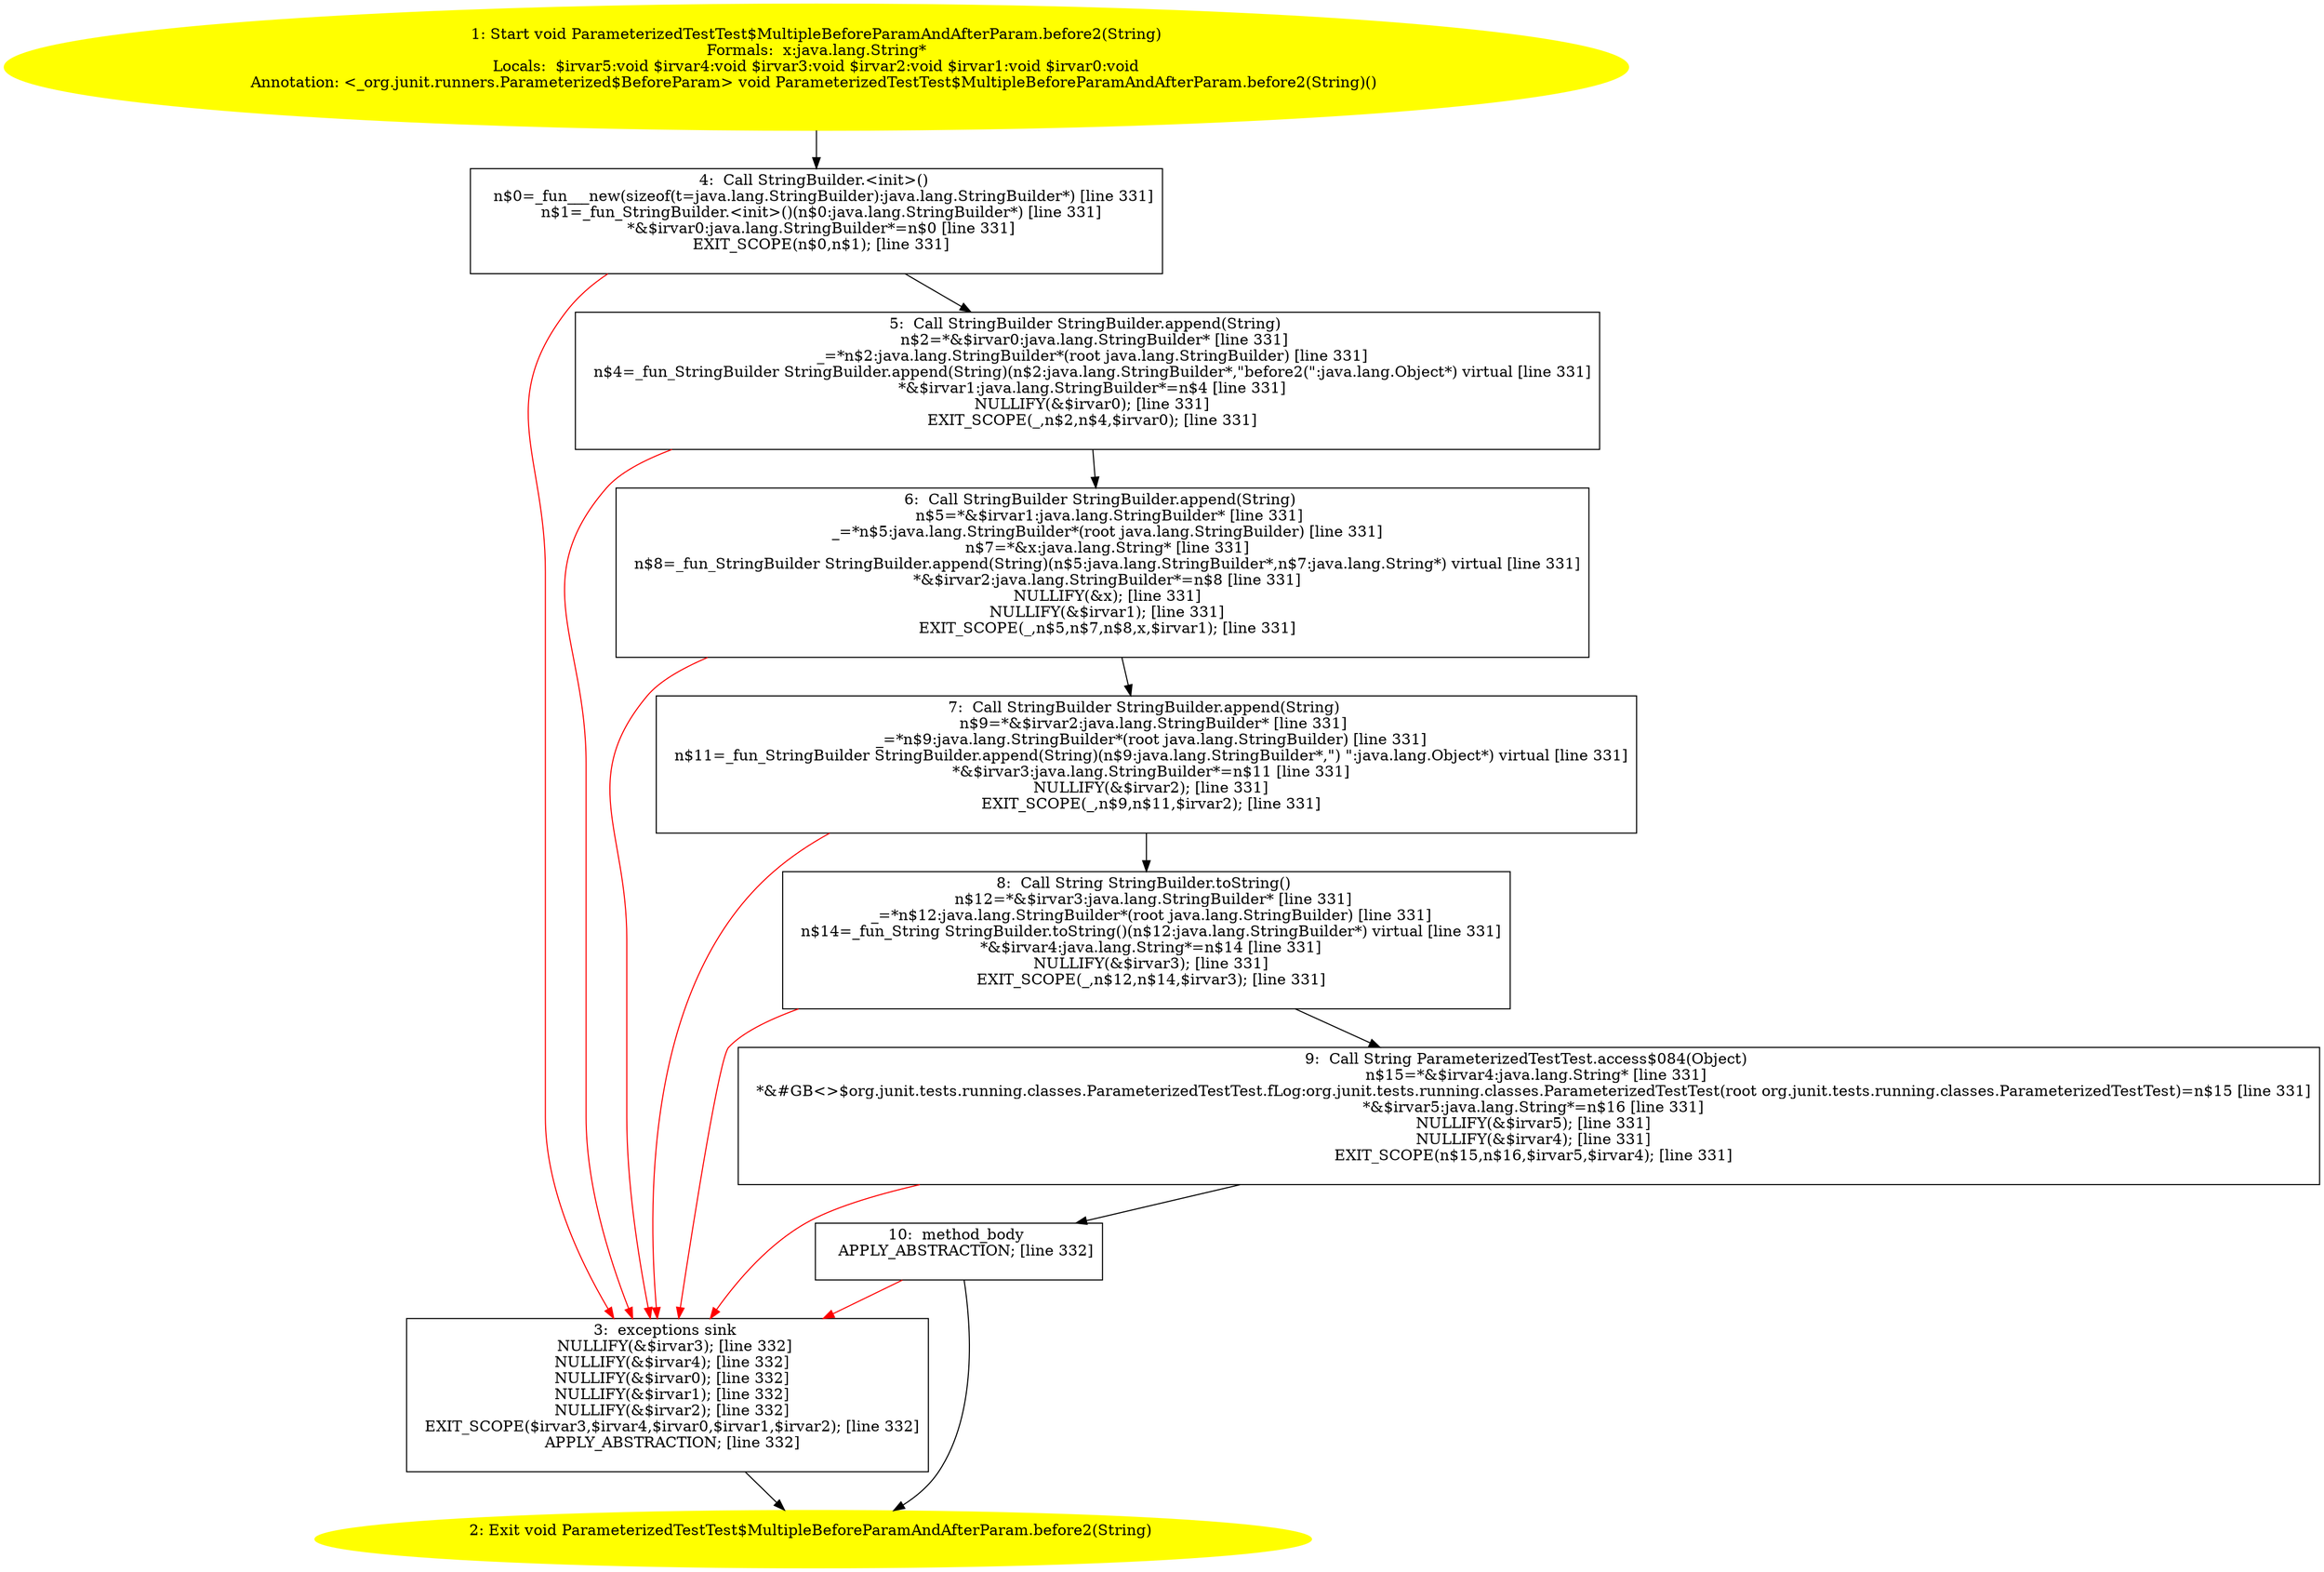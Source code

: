 /* @generated */
digraph cfg {
"org.junit.tests.running.classes.ParameterizedTestTest$MultipleBeforeParamAndAfterParam.before2(java..83252315690fba9b0bf6e3ad63496985_1" [label="1: Start void ParameterizedTestTest$MultipleBeforeParamAndAfterParam.before2(String)\nFormals:  x:java.lang.String*\nLocals:  $irvar5:void $irvar4:void $irvar3:void $irvar2:void $irvar1:void $irvar0:void\nAnnotation: <_org.junit.runners.Parameterized$BeforeParam> void ParameterizedTestTest$MultipleBeforeParamAndAfterParam.before2(String)() \n  " color=yellow style=filled]
	

	 "org.junit.tests.running.classes.ParameterizedTestTest$MultipleBeforeParamAndAfterParam.before2(java..83252315690fba9b0bf6e3ad63496985_1" -> "org.junit.tests.running.classes.ParameterizedTestTest$MultipleBeforeParamAndAfterParam.before2(java..83252315690fba9b0bf6e3ad63496985_4" ;
"org.junit.tests.running.classes.ParameterizedTestTest$MultipleBeforeParamAndAfterParam.before2(java..83252315690fba9b0bf6e3ad63496985_2" [label="2: Exit void ParameterizedTestTest$MultipleBeforeParamAndAfterParam.before2(String) \n  " color=yellow style=filled]
	

"org.junit.tests.running.classes.ParameterizedTestTest$MultipleBeforeParamAndAfterParam.before2(java..83252315690fba9b0bf6e3ad63496985_3" [label="3:  exceptions sink \n   NULLIFY(&$irvar3); [line 332]\n  NULLIFY(&$irvar4); [line 332]\n  NULLIFY(&$irvar0); [line 332]\n  NULLIFY(&$irvar1); [line 332]\n  NULLIFY(&$irvar2); [line 332]\n  EXIT_SCOPE($irvar3,$irvar4,$irvar0,$irvar1,$irvar2); [line 332]\n  APPLY_ABSTRACTION; [line 332]\n " shape="box"]
	

	 "org.junit.tests.running.classes.ParameterizedTestTest$MultipleBeforeParamAndAfterParam.before2(java..83252315690fba9b0bf6e3ad63496985_3" -> "org.junit.tests.running.classes.ParameterizedTestTest$MultipleBeforeParamAndAfterParam.before2(java..83252315690fba9b0bf6e3ad63496985_2" ;
"org.junit.tests.running.classes.ParameterizedTestTest$MultipleBeforeParamAndAfterParam.before2(java..83252315690fba9b0bf6e3ad63496985_4" [label="4:  Call StringBuilder.<init>() \n   n$0=_fun___new(sizeof(t=java.lang.StringBuilder):java.lang.StringBuilder*) [line 331]\n  n$1=_fun_StringBuilder.<init>()(n$0:java.lang.StringBuilder*) [line 331]\n  *&$irvar0:java.lang.StringBuilder*=n$0 [line 331]\n  EXIT_SCOPE(n$0,n$1); [line 331]\n " shape="box"]
	

	 "org.junit.tests.running.classes.ParameterizedTestTest$MultipleBeforeParamAndAfterParam.before2(java..83252315690fba9b0bf6e3ad63496985_4" -> "org.junit.tests.running.classes.ParameterizedTestTest$MultipleBeforeParamAndAfterParam.before2(java..83252315690fba9b0bf6e3ad63496985_5" ;
	 "org.junit.tests.running.classes.ParameterizedTestTest$MultipleBeforeParamAndAfterParam.before2(java..83252315690fba9b0bf6e3ad63496985_4" -> "org.junit.tests.running.classes.ParameterizedTestTest$MultipleBeforeParamAndAfterParam.before2(java..83252315690fba9b0bf6e3ad63496985_3" [color="red" ];
"org.junit.tests.running.classes.ParameterizedTestTest$MultipleBeforeParamAndAfterParam.before2(java..83252315690fba9b0bf6e3ad63496985_5" [label="5:  Call StringBuilder StringBuilder.append(String) \n   n$2=*&$irvar0:java.lang.StringBuilder* [line 331]\n  _=*n$2:java.lang.StringBuilder*(root java.lang.StringBuilder) [line 331]\n  n$4=_fun_StringBuilder StringBuilder.append(String)(n$2:java.lang.StringBuilder*,\"before2(\":java.lang.Object*) virtual [line 331]\n  *&$irvar1:java.lang.StringBuilder*=n$4 [line 331]\n  NULLIFY(&$irvar0); [line 331]\n  EXIT_SCOPE(_,n$2,n$4,$irvar0); [line 331]\n " shape="box"]
	

	 "org.junit.tests.running.classes.ParameterizedTestTest$MultipleBeforeParamAndAfterParam.before2(java..83252315690fba9b0bf6e3ad63496985_5" -> "org.junit.tests.running.classes.ParameterizedTestTest$MultipleBeforeParamAndAfterParam.before2(java..83252315690fba9b0bf6e3ad63496985_6" ;
	 "org.junit.tests.running.classes.ParameterizedTestTest$MultipleBeforeParamAndAfterParam.before2(java..83252315690fba9b0bf6e3ad63496985_5" -> "org.junit.tests.running.classes.ParameterizedTestTest$MultipleBeforeParamAndAfterParam.before2(java..83252315690fba9b0bf6e3ad63496985_3" [color="red" ];
"org.junit.tests.running.classes.ParameterizedTestTest$MultipleBeforeParamAndAfterParam.before2(java..83252315690fba9b0bf6e3ad63496985_6" [label="6:  Call StringBuilder StringBuilder.append(String) \n   n$5=*&$irvar1:java.lang.StringBuilder* [line 331]\n  _=*n$5:java.lang.StringBuilder*(root java.lang.StringBuilder) [line 331]\n  n$7=*&x:java.lang.String* [line 331]\n  n$8=_fun_StringBuilder StringBuilder.append(String)(n$5:java.lang.StringBuilder*,n$7:java.lang.String*) virtual [line 331]\n  *&$irvar2:java.lang.StringBuilder*=n$8 [line 331]\n  NULLIFY(&x); [line 331]\n  NULLIFY(&$irvar1); [line 331]\n  EXIT_SCOPE(_,n$5,n$7,n$8,x,$irvar1); [line 331]\n " shape="box"]
	

	 "org.junit.tests.running.classes.ParameterizedTestTest$MultipleBeforeParamAndAfterParam.before2(java..83252315690fba9b0bf6e3ad63496985_6" -> "org.junit.tests.running.classes.ParameterizedTestTest$MultipleBeforeParamAndAfterParam.before2(java..83252315690fba9b0bf6e3ad63496985_7" ;
	 "org.junit.tests.running.classes.ParameterizedTestTest$MultipleBeforeParamAndAfterParam.before2(java..83252315690fba9b0bf6e3ad63496985_6" -> "org.junit.tests.running.classes.ParameterizedTestTest$MultipleBeforeParamAndAfterParam.before2(java..83252315690fba9b0bf6e3ad63496985_3" [color="red" ];
"org.junit.tests.running.classes.ParameterizedTestTest$MultipleBeforeParamAndAfterParam.before2(java..83252315690fba9b0bf6e3ad63496985_7" [label="7:  Call StringBuilder StringBuilder.append(String) \n   n$9=*&$irvar2:java.lang.StringBuilder* [line 331]\n  _=*n$9:java.lang.StringBuilder*(root java.lang.StringBuilder) [line 331]\n  n$11=_fun_StringBuilder StringBuilder.append(String)(n$9:java.lang.StringBuilder*,\") \":java.lang.Object*) virtual [line 331]\n  *&$irvar3:java.lang.StringBuilder*=n$11 [line 331]\n  NULLIFY(&$irvar2); [line 331]\n  EXIT_SCOPE(_,n$9,n$11,$irvar2); [line 331]\n " shape="box"]
	

	 "org.junit.tests.running.classes.ParameterizedTestTest$MultipleBeforeParamAndAfterParam.before2(java..83252315690fba9b0bf6e3ad63496985_7" -> "org.junit.tests.running.classes.ParameterizedTestTest$MultipleBeforeParamAndAfterParam.before2(java..83252315690fba9b0bf6e3ad63496985_8" ;
	 "org.junit.tests.running.classes.ParameterizedTestTest$MultipleBeforeParamAndAfterParam.before2(java..83252315690fba9b0bf6e3ad63496985_7" -> "org.junit.tests.running.classes.ParameterizedTestTest$MultipleBeforeParamAndAfterParam.before2(java..83252315690fba9b0bf6e3ad63496985_3" [color="red" ];
"org.junit.tests.running.classes.ParameterizedTestTest$MultipleBeforeParamAndAfterParam.before2(java..83252315690fba9b0bf6e3ad63496985_8" [label="8:  Call String StringBuilder.toString() \n   n$12=*&$irvar3:java.lang.StringBuilder* [line 331]\n  _=*n$12:java.lang.StringBuilder*(root java.lang.StringBuilder) [line 331]\n  n$14=_fun_String StringBuilder.toString()(n$12:java.lang.StringBuilder*) virtual [line 331]\n  *&$irvar4:java.lang.String*=n$14 [line 331]\n  NULLIFY(&$irvar3); [line 331]\n  EXIT_SCOPE(_,n$12,n$14,$irvar3); [line 331]\n " shape="box"]
	

	 "org.junit.tests.running.classes.ParameterizedTestTest$MultipleBeforeParamAndAfterParam.before2(java..83252315690fba9b0bf6e3ad63496985_8" -> "org.junit.tests.running.classes.ParameterizedTestTest$MultipleBeforeParamAndAfterParam.before2(java..83252315690fba9b0bf6e3ad63496985_9" ;
	 "org.junit.tests.running.classes.ParameterizedTestTest$MultipleBeforeParamAndAfterParam.before2(java..83252315690fba9b0bf6e3ad63496985_8" -> "org.junit.tests.running.classes.ParameterizedTestTest$MultipleBeforeParamAndAfterParam.before2(java..83252315690fba9b0bf6e3ad63496985_3" [color="red" ];
"org.junit.tests.running.classes.ParameterizedTestTest$MultipleBeforeParamAndAfterParam.before2(java..83252315690fba9b0bf6e3ad63496985_9" [label="9:  Call String ParameterizedTestTest.access$084(Object) \n   n$15=*&$irvar4:java.lang.String* [line 331]\n  *&#GB<>$org.junit.tests.running.classes.ParameterizedTestTest.fLog:org.junit.tests.running.classes.ParameterizedTestTest(root org.junit.tests.running.classes.ParameterizedTestTest)=n$15 [line 331]\n  *&$irvar5:java.lang.String*=n$16 [line 331]\n  NULLIFY(&$irvar5); [line 331]\n  NULLIFY(&$irvar4); [line 331]\n  EXIT_SCOPE(n$15,n$16,$irvar5,$irvar4); [line 331]\n " shape="box"]
	

	 "org.junit.tests.running.classes.ParameterizedTestTest$MultipleBeforeParamAndAfterParam.before2(java..83252315690fba9b0bf6e3ad63496985_9" -> "org.junit.tests.running.classes.ParameterizedTestTest$MultipleBeforeParamAndAfterParam.before2(java..83252315690fba9b0bf6e3ad63496985_10" ;
	 "org.junit.tests.running.classes.ParameterizedTestTest$MultipleBeforeParamAndAfterParam.before2(java..83252315690fba9b0bf6e3ad63496985_9" -> "org.junit.tests.running.classes.ParameterizedTestTest$MultipleBeforeParamAndAfterParam.before2(java..83252315690fba9b0bf6e3ad63496985_3" [color="red" ];
"org.junit.tests.running.classes.ParameterizedTestTest$MultipleBeforeParamAndAfterParam.before2(java..83252315690fba9b0bf6e3ad63496985_10" [label="10:  method_body \n   APPLY_ABSTRACTION; [line 332]\n " shape="box"]
	

	 "org.junit.tests.running.classes.ParameterizedTestTest$MultipleBeforeParamAndAfterParam.before2(java..83252315690fba9b0bf6e3ad63496985_10" -> "org.junit.tests.running.classes.ParameterizedTestTest$MultipleBeforeParamAndAfterParam.before2(java..83252315690fba9b0bf6e3ad63496985_2" ;
	 "org.junit.tests.running.classes.ParameterizedTestTest$MultipleBeforeParamAndAfterParam.before2(java..83252315690fba9b0bf6e3ad63496985_10" -> "org.junit.tests.running.classes.ParameterizedTestTest$MultipleBeforeParamAndAfterParam.before2(java..83252315690fba9b0bf6e3ad63496985_3" [color="red" ];
}
